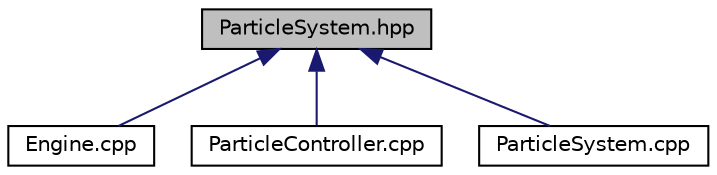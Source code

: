 digraph "ParticleSystem.hpp"
{
  edge [fontname="Helvetica",fontsize="10",labelfontname="Helvetica",labelfontsize="10"];
  node [fontname="Helvetica",fontsize="10",shape=record];
  Node24 [label="ParticleSystem.hpp",height=0.2,width=0.4,color="black", fillcolor="grey75", style="filled", fontcolor="black"];
  Node24 -> Node25 [dir="back",color="midnightblue",fontsize="10",style="solid",fontname="Helvetica"];
  Node25 [label="Engine.cpp",height=0.2,width=0.4,color="black", fillcolor="white", style="filled",URL="$_engine_8cpp.html"];
  Node24 -> Node26 [dir="back",color="midnightblue",fontsize="10",style="solid",fontname="Helvetica"];
  Node26 [label="ParticleController.cpp",height=0.2,width=0.4,color="black", fillcolor="white", style="filled",URL="$_particle_controller_8cpp.html"];
  Node24 -> Node27 [dir="back",color="midnightblue",fontsize="10",style="solid",fontname="Helvetica"];
  Node27 [label="ParticleSystem.cpp",height=0.2,width=0.4,color="black", fillcolor="white", style="filled",URL="$_particle_system_8cpp.html"];
}
